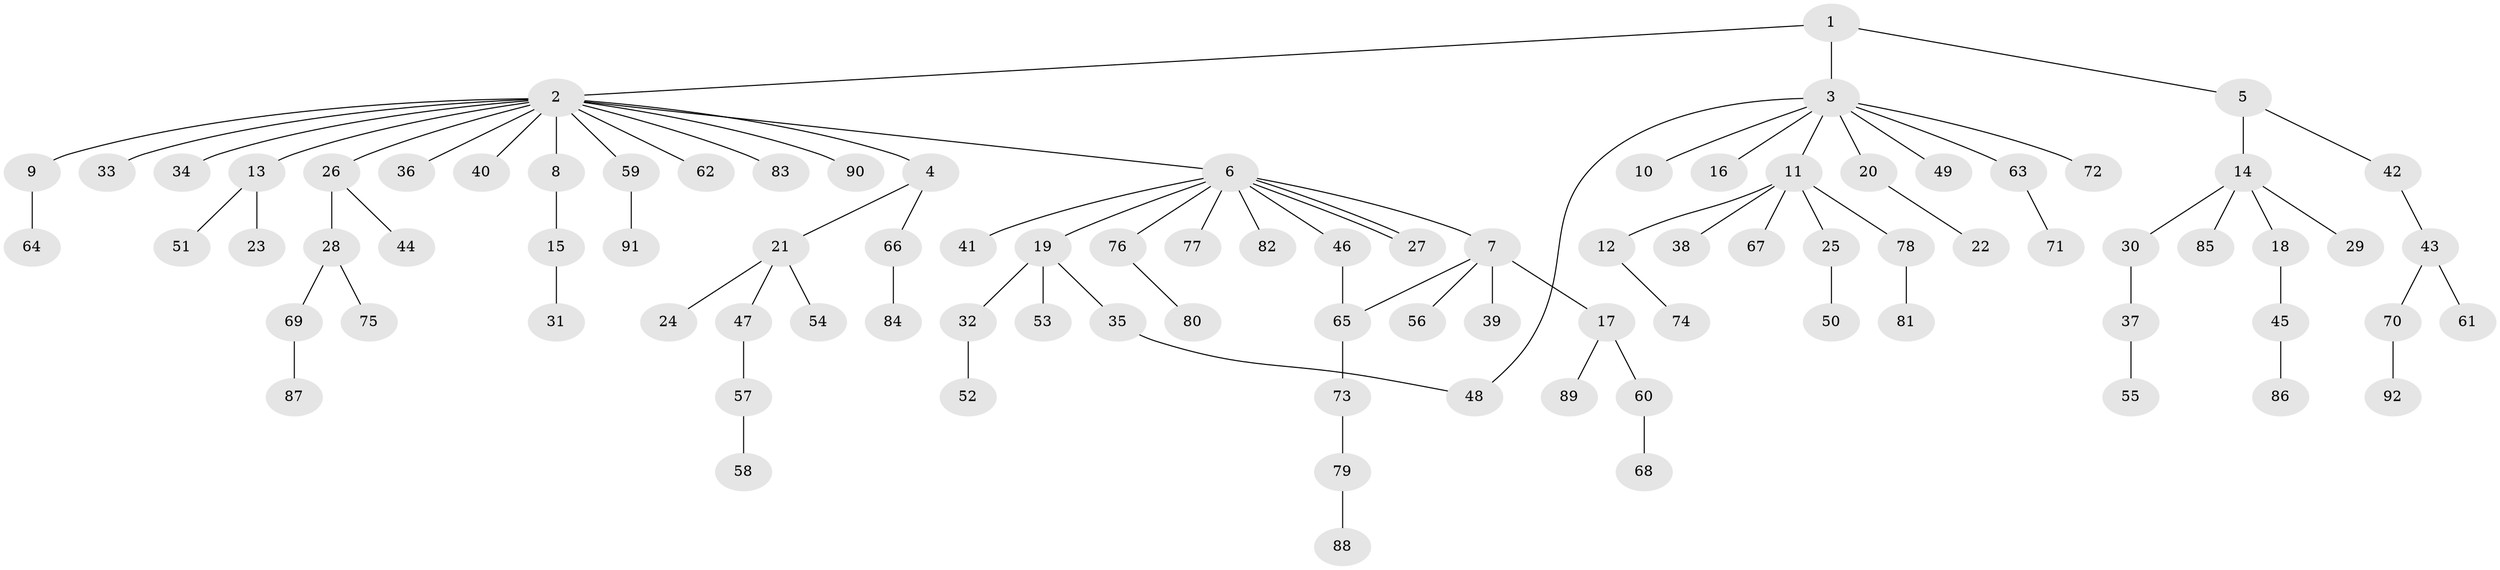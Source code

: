 // Generated by graph-tools (version 1.1) at 2025/48/03/09/25 04:48:47]
// undirected, 92 vertices, 94 edges
graph export_dot {
graph [start="1"]
  node [color=gray90,style=filled];
  1;
  2;
  3;
  4;
  5;
  6;
  7;
  8;
  9;
  10;
  11;
  12;
  13;
  14;
  15;
  16;
  17;
  18;
  19;
  20;
  21;
  22;
  23;
  24;
  25;
  26;
  27;
  28;
  29;
  30;
  31;
  32;
  33;
  34;
  35;
  36;
  37;
  38;
  39;
  40;
  41;
  42;
  43;
  44;
  45;
  46;
  47;
  48;
  49;
  50;
  51;
  52;
  53;
  54;
  55;
  56;
  57;
  58;
  59;
  60;
  61;
  62;
  63;
  64;
  65;
  66;
  67;
  68;
  69;
  70;
  71;
  72;
  73;
  74;
  75;
  76;
  77;
  78;
  79;
  80;
  81;
  82;
  83;
  84;
  85;
  86;
  87;
  88;
  89;
  90;
  91;
  92;
  1 -- 2;
  1 -- 3;
  1 -- 5;
  2 -- 4;
  2 -- 6;
  2 -- 8;
  2 -- 9;
  2 -- 13;
  2 -- 26;
  2 -- 33;
  2 -- 34;
  2 -- 36;
  2 -- 40;
  2 -- 59;
  2 -- 62;
  2 -- 83;
  2 -- 90;
  3 -- 10;
  3 -- 11;
  3 -- 16;
  3 -- 20;
  3 -- 48;
  3 -- 49;
  3 -- 63;
  3 -- 72;
  4 -- 21;
  4 -- 66;
  5 -- 14;
  5 -- 42;
  6 -- 7;
  6 -- 19;
  6 -- 27;
  6 -- 27;
  6 -- 41;
  6 -- 46;
  6 -- 76;
  6 -- 77;
  6 -- 82;
  7 -- 17;
  7 -- 39;
  7 -- 56;
  7 -- 65;
  8 -- 15;
  9 -- 64;
  11 -- 12;
  11 -- 25;
  11 -- 38;
  11 -- 67;
  11 -- 78;
  12 -- 74;
  13 -- 23;
  13 -- 51;
  14 -- 18;
  14 -- 29;
  14 -- 30;
  14 -- 85;
  15 -- 31;
  17 -- 60;
  17 -- 89;
  18 -- 45;
  19 -- 32;
  19 -- 35;
  19 -- 53;
  20 -- 22;
  21 -- 24;
  21 -- 47;
  21 -- 54;
  25 -- 50;
  26 -- 28;
  26 -- 44;
  28 -- 69;
  28 -- 75;
  30 -- 37;
  32 -- 52;
  35 -- 48;
  37 -- 55;
  42 -- 43;
  43 -- 61;
  43 -- 70;
  45 -- 86;
  46 -- 65;
  47 -- 57;
  57 -- 58;
  59 -- 91;
  60 -- 68;
  63 -- 71;
  65 -- 73;
  66 -- 84;
  69 -- 87;
  70 -- 92;
  73 -- 79;
  76 -- 80;
  78 -- 81;
  79 -- 88;
}
